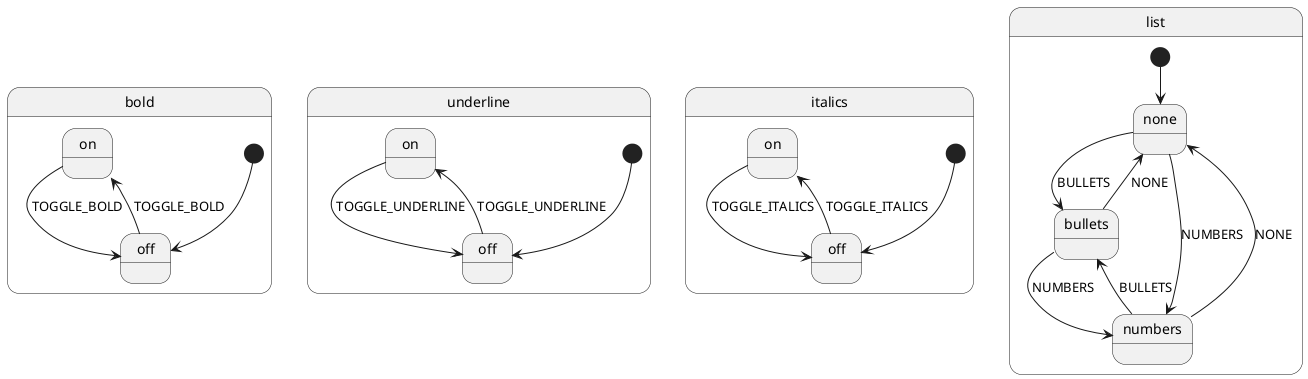 @startuml
    state "bold" as bold {
        state "on" as bold_on
        state "off" as bold_off
        [*] --> bold_off 
        bold_on --> bold_off : TOGGLE_BOLD
        bold_off --> bold_on : TOGGLE_BOLD
    }
    state "underline" as underline {
        state "on" as underline_on
        state "off" as underline_off
        [*] --> underline_off 
        underline_on --> underline_off : TOGGLE_UNDERLINE
        underline_off --> underline_on : TOGGLE_UNDERLINE
    }
    state "italics" as italics {
        state "on" as italics_on
        state "off" as italics_off
        [*] --> italics_off 
        italics_on --> italics_off : TOGGLE_ITALICS
        italics_off --> italics_on : TOGGLE_ITALICS
    }
    state "list" as list {
        state "none" as list_none
        state "bullets" as list_bullets
        state "numbers" as list_numbers
        [*] --> list_none 
        list_none --> list_bullets : BULLETS
        list_none --> list_numbers : NUMBERS
        list_bullets --> list_none : NONE
        list_bullets --> list_numbers : NUMBERS
        list_numbers --> list_bullets : BULLETS
        list_numbers --> list_none : NONE
    }
@enduml
